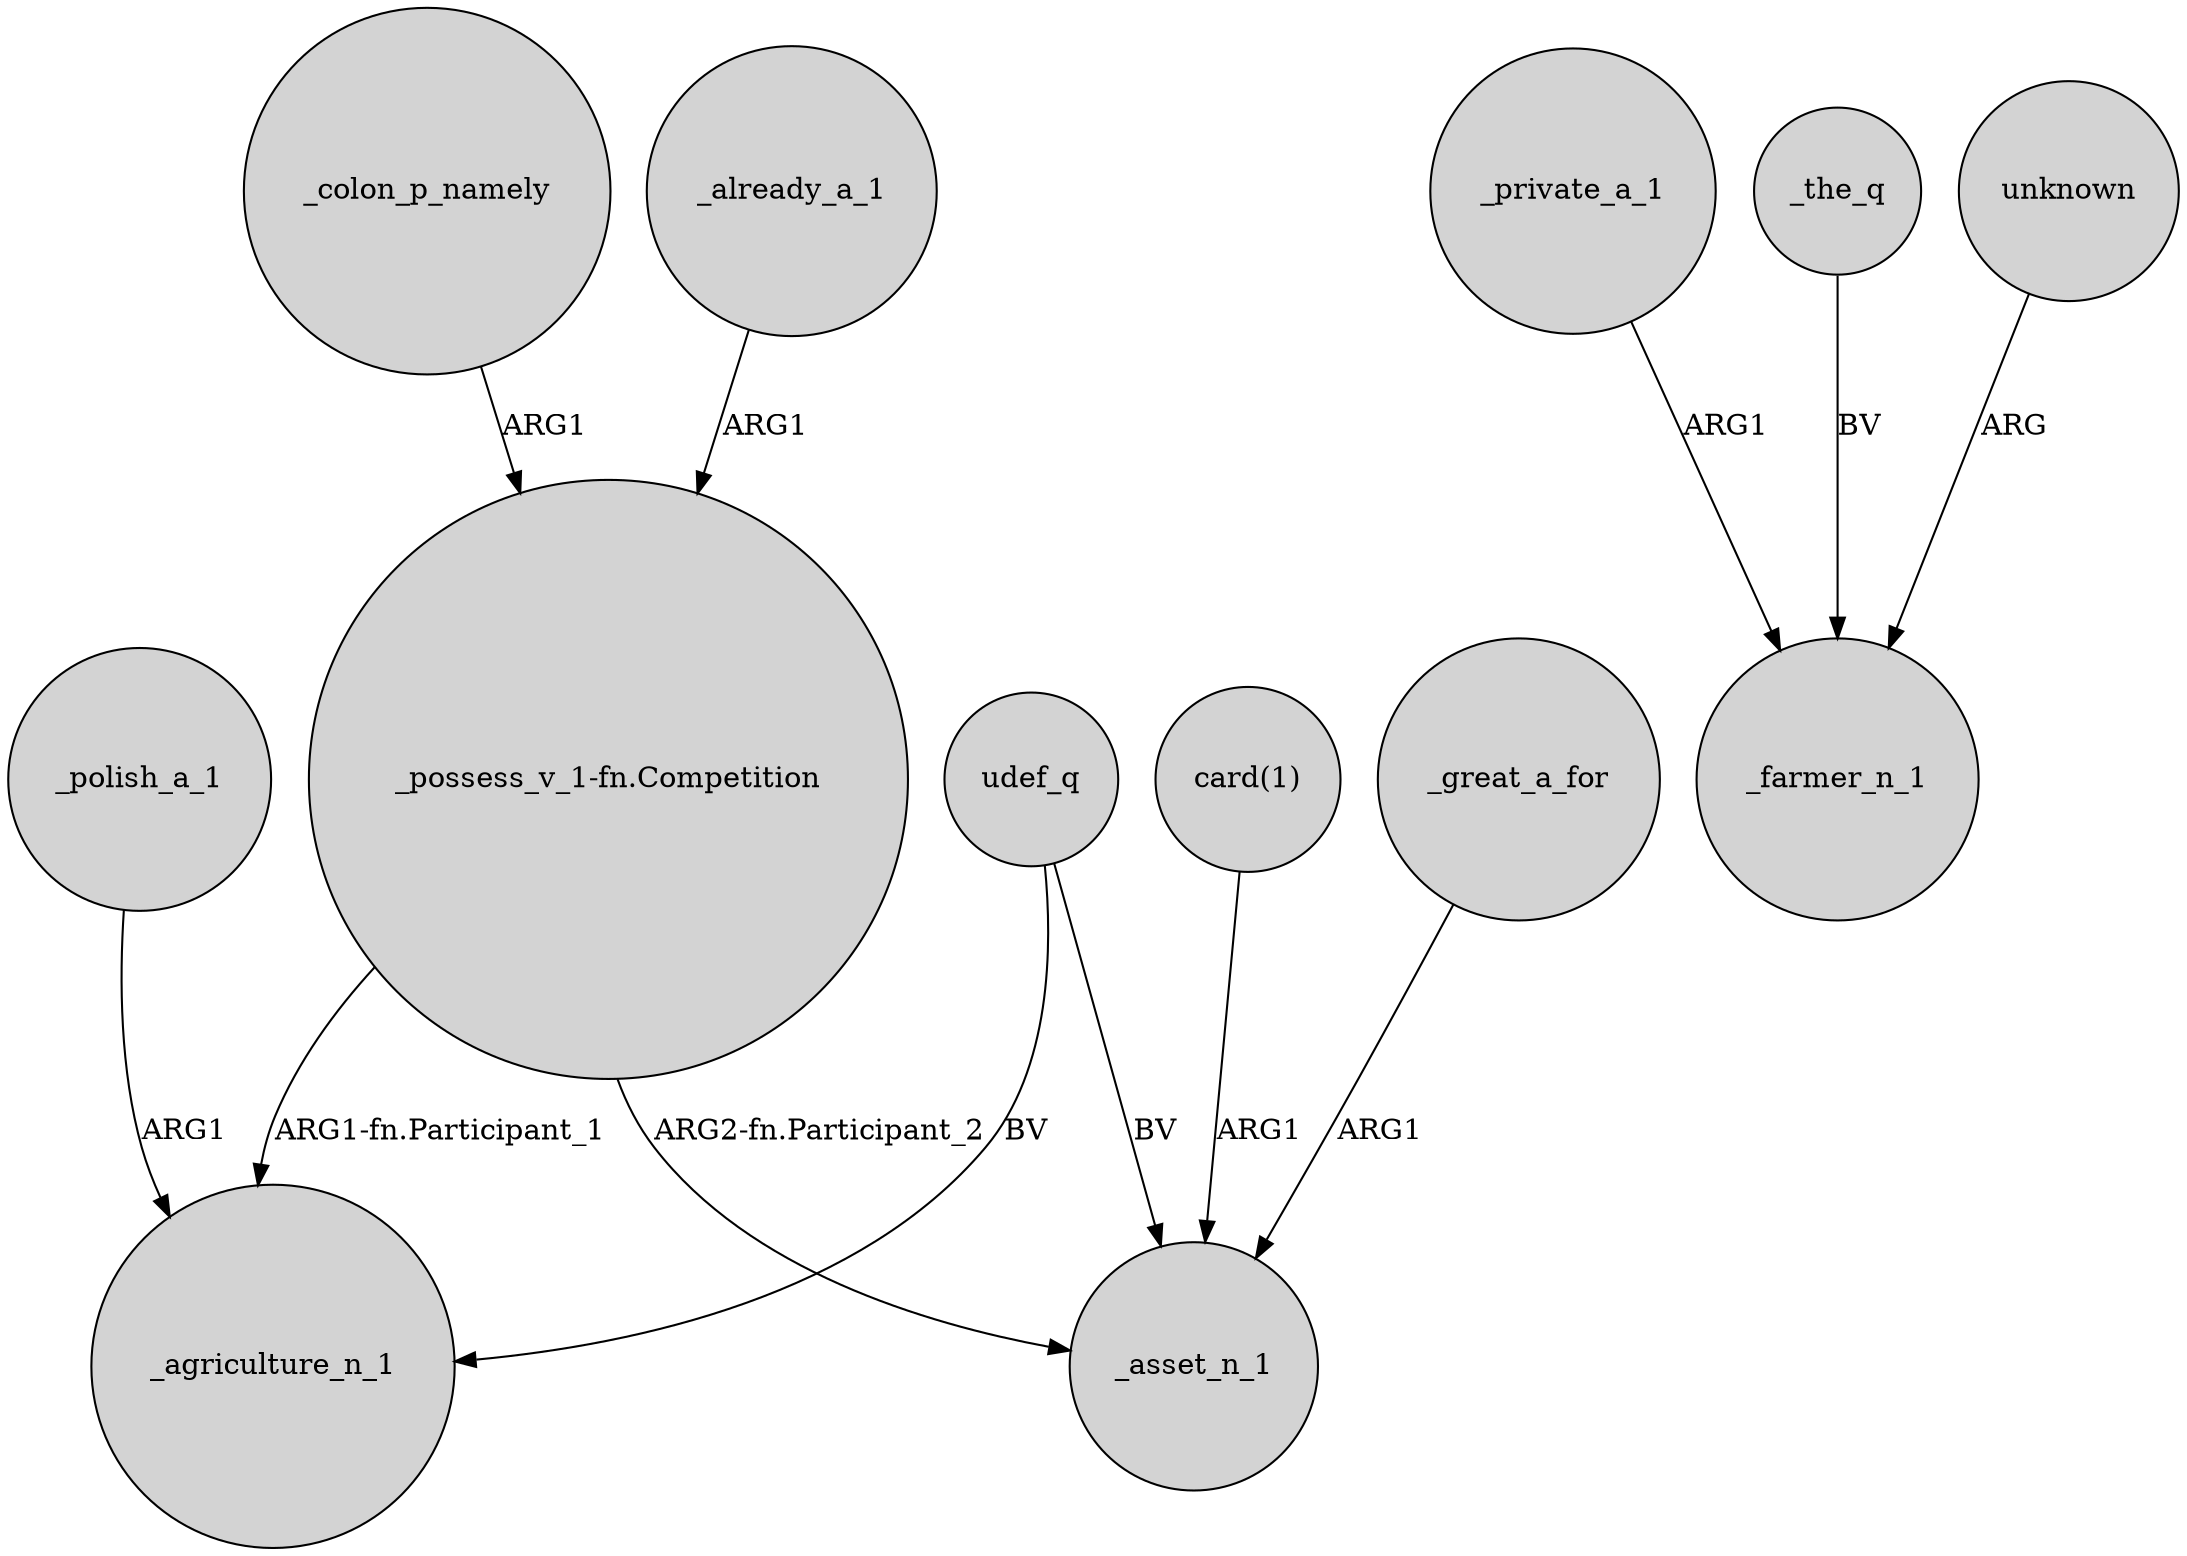 digraph {
	node [shape=circle style=filled]
	_polish_a_1 -> _agriculture_n_1 [label=ARG1]
	_private_a_1 -> _farmer_n_1 [label=ARG1]
	"card(1)" -> _asset_n_1 [label=ARG1]
	"_possess_v_1-fn.Competition" -> _asset_n_1 [label="ARG2-fn.Participant_2"]
	_great_a_for -> _asset_n_1 [label=ARG1]
	udef_q -> _asset_n_1 [label=BV]
	_the_q -> _farmer_n_1 [label=BV]
	_colon_p_namely -> "_possess_v_1-fn.Competition" [label=ARG1]
	"_possess_v_1-fn.Competition" -> _agriculture_n_1 [label="ARG1-fn.Participant_1"]
	_already_a_1 -> "_possess_v_1-fn.Competition" [label=ARG1]
	unknown -> _farmer_n_1 [label=ARG]
	udef_q -> _agriculture_n_1 [label=BV]
}
